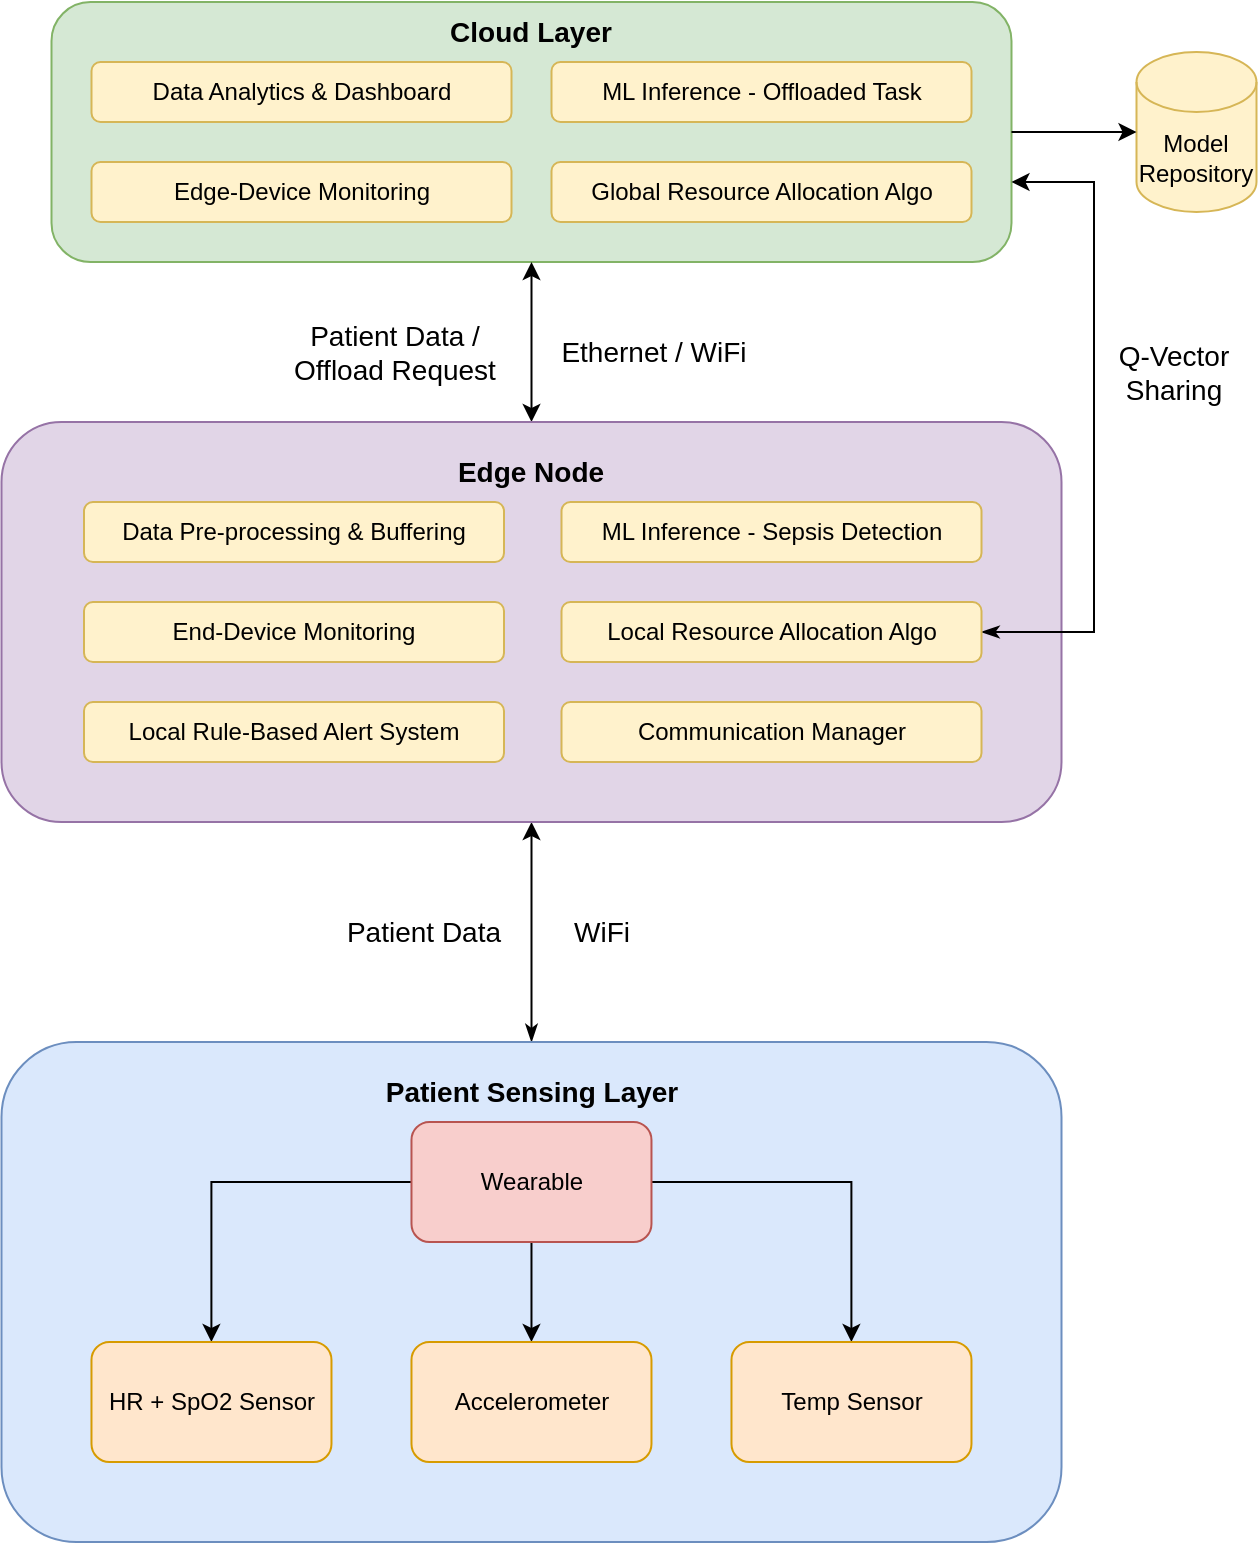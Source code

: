 <mxfile version="28.0.7">
  <diagram name="Page-1" id="V6R9hM_ueMyfMaKfH4C2">
    <mxGraphModel dx="1733" dy="1100" grid="1" gridSize="10" guides="1" tooltips="1" connect="1" arrows="1" fold="1" page="1" pageScale="1" pageWidth="850" pageHeight="1100" math="0" shadow="0">
      <root>
        <mxCell id="0" />
        <mxCell id="1" parent="0" />
        <mxCell id="vu8GZ5g0eEWh89rgobDa-30" style="edgeStyle=orthogonalEdgeStyle;rounded=0;orthogonalLoop=1;jettySize=auto;html=1;entryX=0.5;entryY=1;entryDx=0;entryDy=0;startArrow=classicThin;startFill=1;" edge="1" parent="1" source="vu8GZ5g0eEWh89rgobDa-1" target="vu8GZ5g0eEWh89rgobDa-13">
          <mxGeometry relative="1" as="geometry" />
        </mxCell>
        <mxCell id="vu8GZ5g0eEWh89rgobDa-1" value="" style="rounded=1;whiteSpace=wrap;html=1;fillColor=#dae8fc;strokeColor=#6c8ebf;" vertex="1" parent="1">
          <mxGeometry x="173.75" y="560" width="530" height="250" as="geometry" />
        </mxCell>
        <mxCell id="vu8GZ5g0eEWh89rgobDa-4" value="" style="edgeStyle=orthogonalEdgeStyle;rounded=0;orthogonalLoop=1;jettySize=auto;html=1;" edge="1" parent="1" source="vu8GZ5g0eEWh89rgobDa-2" target="vu8GZ5g0eEWh89rgobDa-3">
          <mxGeometry relative="1" as="geometry" />
        </mxCell>
        <mxCell id="vu8GZ5g0eEWh89rgobDa-7" value="" style="edgeStyle=orthogonalEdgeStyle;rounded=0;orthogonalLoop=1;jettySize=auto;html=1;" edge="1" parent="1" source="vu8GZ5g0eEWh89rgobDa-2" target="vu8GZ5g0eEWh89rgobDa-6">
          <mxGeometry relative="1" as="geometry" />
        </mxCell>
        <mxCell id="vu8GZ5g0eEWh89rgobDa-9" value="" style="edgeStyle=orthogonalEdgeStyle;rounded=0;orthogonalLoop=1;jettySize=auto;html=1;" edge="1" parent="1" source="vu8GZ5g0eEWh89rgobDa-2" target="vu8GZ5g0eEWh89rgobDa-8">
          <mxGeometry relative="1" as="geometry" />
        </mxCell>
        <mxCell id="vu8GZ5g0eEWh89rgobDa-2" value="Wearable" style="rounded=1;whiteSpace=wrap;html=1;fillColor=#f8cecc;strokeColor=#b85450;" vertex="1" parent="1">
          <mxGeometry x="378.74" y="600" width="120" height="60" as="geometry" />
        </mxCell>
        <mxCell id="vu8GZ5g0eEWh89rgobDa-3" value="HR + SpO2 Sensor" style="whiteSpace=wrap;html=1;rounded=1;fillColor=#ffe6cc;strokeColor=#d79b00;" vertex="1" parent="1">
          <mxGeometry x="218.74" y="710" width="120" height="60" as="geometry" />
        </mxCell>
        <mxCell id="vu8GZ5g0eEWh89rgobDa-6" value="Accelerometer " style="whiteSpace=wrap;html=1;rounded=1;fillColor=#ffe6cc;strokeColor=#d79b00;" vertex="1" parent="1">
          <mxGeometry x="378.74" y="710" width="120" height="60" as="geometry" />
        </mxCell>
        <mxCell id="vu8GZ5g0eEWh89rgobDa-8" value="Temp Sensor" style="whiteSpace=wrap;html=1;rounded=1;fillColor=#ffe6cc;strokeColor=#d79b00;" vertex="1" parent="1">
          <mxGeometry x="538.74" y="710" width="120" height="60" as="geometry" />
        </mxCell>
        <mxCell id="vu8GZ5g0eEWh89rgobDa-10" value="&lt;font style=&quot;font-size: 14px;&quot;&gt;&lt;b&gt;Patient Sensing Layer&lt;/b&gt;&lt;/font&gt;" style="text;html=1;align=center;verticalAlign=middle;whiteSpace=wrap;rounded=0;" vertex="1" parent="1">
          <mxGeometry x="361.87" y="570" width="153.75" height="30" as="geometry" />
        </mxCell>
        <mxCell id="vu8GZ5g0eEWh89rgobDa-26" value="&lt;font style=&quot;font-size: 14px;&quot;&gt;WiFi&lt;/font&gt;" style="text;html=1;align=center;verticalAlign=middle;whiteSpace=wrap;rounded=0;" vertex="1" parent="1">
          <mxGeometry x="443.75" y="490" width="60" height="30" as="geometry" />
        </mxCell>
        <mxCell id="vu8GZ5g0eEWh89rgobDa-31" value="" style="rounded=1;whiteSpace=wrap;html=1;fillColor=#d5e8d4;strokeColor=#82b366;" vertex="1" parent="1">
          <mxGeometry x="198.75" y="40" width="480" height="130" as="geometry" />
        </mxCell>
        <mxCell id="vu8GZ5g0eEWh89rgobDa-32" value="&lt;b&gt;&lt;font style=&quot;font-size: 14px;&quot;&gt;Cloud Layer&lt;/font&gt;&lt;/b&gt;" style="text;html=1;align=center;verticalAlign=middle;whiteSpace=wrap;rounded=0;" vertex="1" parent="1">
          <mxGeometry x="396.25" y="40" width="85" height="30" as="geometry" />
        </mxCell>
        <mxCell id="vu8GZ5g0eEWh89rgobDa-34" value="ML Inference - Offloaded Task" style="rounded=1;whiteSpace=wrap;html=1;fillColor=#fff2cc;strokeColor=#d6b656;" vertex="1" parent="1">
          <mxGeometry x="448.75" y="70" width="210" height="30" as="geometry" />
        </mxCell>
        <mxCell id="vu8GZ5g0eEWh89rgobDa-35" value="Data Analytics &amp;amp; Dashboard" style="rounded=1;whiteSpace=wrap;html=1;fillColor=#fff2cc;strokeColor=#d6b656;" vertex="1" parent="1">
          <mxGeometry x="218.75" y="70" width="210" height="30" as="geometry" />
        </mxCell>
        <mxCell id="vu8GZ5g0eEWh89rgobDa-36" value="Edge-Device Monitoring" style="rounded=1;whiteSpace=wrap;html=1;fillColor=#fff2cc;strokeColor=#d6b656;" vertex="1" parent="1">
          <mxGeometry x="218.75" y="120" width="210" height="30" as="geometry" />
        </mxCell>
        <mxCell id="vu8GZ5g0eEWh89rgobDa-37" value="Global Resource Allocation Algo" style="rounded=1;whiteSpace=wrap;html=1;fillColor=#fff2cc;strokeColor=#d6b656;" vertex="1" parent="1">
          <mxGeometry x="448.75" y="120" width="210" height="30" as="geometry" />
        </mxCell>
        <mxCell id="vu8GZ5g0eEWh89rgobDa-38" style="edgeStyle=orthogonalEdgeStyle;rounded=0;orthogonalLoop=1;jettySize=auto;html=1;entryX=0.5;entryY=1;entryDx=0;entryDy=0;startArrow=classic;startFill=1;" edge="1" parent="1" source="vu8GZ5g0eEWh89rgobDa-13" target="vu8GZ5g0eEWh89rgobDa-31">
          <mxGeometry relative="1" as="geometry" />
        </mxCell>
        <mxCell id="vu8GZ5g0eEWh89rgobDa-39" value="&lt;font style=&quot;font-size: 14px;&quot;&gt;Ethernet / WiFi&lt;/font&gt;" style="text;html=1;align=center;verticalAlign=middle;whiteSpace=wrap;rounded=0;" vertex="1" parent="1">
          <mxGeometry x="450" y="200" width="100" height="30" as="geometry" />
        </mxCell>
        <mxCell id="vu8GZ5g0eEWh89rgobDa-41" value="&lt;font style=&quot;font-size: 14px;&quot;&gt;Patient Data&lt;/font&gt;" style="text;html=1;align=center;verticalAlign=middle;whiteSpace=wrap;rounded=0;" vertex="1" parent="1">
          <mxGeometry x="345" y="490" width="80" height="30" as="geometry" />
        </mxCell>
        <mxCell id="vu8GZ5g0eEWh89rgobDa-13" value="" style="rounded=1;whiteSpace=wrap;html=1;fillColor=#e1d5e7;strokeColor=#9673a6;" vertex="1" parent="1">
          <mxGeometry x="173.75" y="250" width="530" height="200" as="geometry" />
        </mxCell>
        <mxCell id="vu8GZ5g0eEWh89rgobDa-14" value="&lt;b&gt;&lt;font style=&quot;font-size: 14px;&quot;&gt;Edge Node&lt;/font&gt;&lt;/b&gt;" style="text;html=1;align=center;verticalAlign=middle;whiteSpace=wrap;rounded=0;" vertex="1" parent="1">
          <mxGeometry x="386.24" y="260" width="105" height="30" as="geometry" />
        </mxCell>
        <mxCell id="vu8GZ5g0eEWh89rgobDa-15" value="ML Inference - Sepsis Detection" style="rounded=1;whiteSpace=wrap;html=1;fillColor=#fff2cc;strokeColor=#d6b656;" vertex="1" parent="1">
          <mxGeometry x="453.75" y="290" width="210" height="30" as="geometry" />
        </mxCell>
        <mxCell id="vu8GZ5g0eEWh89rgobDa-16" value="Data Pre-processing &amp;amp; Buffering" style="rounded=1;whiteSpace=wrap;html=1;fillColor=#fff2cc;strokeColor=#d6b656;" vertex="1" parent="1">
          <mxGeometry x="215" y="290" width="210" height="30" as="geometry" />
        </mxCell>
        <mxCell id="vu8GZ5g0eEWh89rgobDa-17" value="End-Device Monitoring" style="rounded=1;whiteSpace=wrap;html=1;fillColor=#fff2cc;strokeColor=#d6b656;" vertex="1" parent="1">
          <mxGeometry x="215" y="340" width="210" height="30" as="geometry" />
        </mxCell>
        <mxCell id="vu8GZ5g0eEWh89rgobDa-42" style="edgeStyle=orthogonalEdgeStyle;rounded=0;orthogonalLoop=1;jettySize=auto;html=1;exitX=1;exitY=0.5;exitDx=0;exitDy=0;startArrow=classicThin;startFill=1;" edge="1" parent="1" source="vu8GZ5g0eEWh89rgobDa-18" target="vu8GZ5g0eEWh89rgobDa-31">
          <mxGeometry relative="1" as="geometry">
            <Array as="points">
              <mxPoint x="720" y="355" />
              <mxPoint x="720" y="130" />
            </Array>
          </mxGeometry>
        </mxCell>
        <mxCell id="vu8GZ5g0eEWh89rgobDa-18" value="Local Resource Allocation Algo" style="rounded=1;whiteSpace=wrap;html=1;fillColor=#fff2cc;strokeColor=#d6b656;" vertex="1" parent="1">
          <mxGeometry x="453.75" y="340" width="210" height="30" as="geometry" />
        </mxCell>
        <mxCell id="vu8GZ5g0eEWh89rgobDa-19" value="Local Rule-Based Alert System" style="rounded=1;whiteSpace=wrap;html=1;fillColor=#fff2cc;strokeColor=#d6b656;" vertex="1" parent="1">
          <mxGeometry x="215" y="390" width="210" height="30" as="geometry" />
        </mxCell>
        <mxCell id="vu8GZ5g0eEWh89rgobDa-20" value="Communication Manager" style="rounded=1;whiteSpace=wrap;html=1;fillColor=#fff2cc;strokeColor=#d6b656;" vertex="1" parent="1">
          <mxGeometry x="453.75" y="390" width="210" height="30" as="geometry" />
        </mxCell>
        <mxCell id="vu8GZ5g0eEWh89rgobDa-43" value="&lt;font style=&quot;font-size: 14px;&quot;&gt;Q-Vector Sharing&lt;/font&gt;" style="text;html=1;align=center;verticalAlign=middle;whiteSpace=wrap;rounded=0;" vertex="1" parent="1">
          <mxGeometry x="730" y="210" width="60" height="30" as="geometry" />
        </mxCell>
        <mxCell id="vu8GZ5g0eEWh89rgobDa-44" value="Model Repository" style="shape=cylinder3;whiteSpace=wrap;html=1;boundedLbl=1;backgroundOutline=1;size=15;fillColor=#fff2cc;strokeColor=#d6b656;" vertex="1" parent="1">
          <mxGeometry x="741.25" y="65" width="60" height="80" as="geometry" />
        </mxCell>
        <mxCell id="vu8GZ5g0eEWh89rgobDa-45" style="edgeStyle=orthogonalEdgeStyle;rounded=0;orthogonalLoop=1;jettySize=auto;html=1;entryX=0;entryY=0.5;entryDx=0;entryDy=0;entryPerimeter=0;" edge="1" parent="1" source="vu8GZ5g0eEWh89rgobDa-31" target="vu8GZ5g0eEWh89rgobDa-44">
          <mxGeometry relative="1" as="geometry" />
        </mxCell>
        <mxCell id="vu8GZ5g0eEWh89rgobDa-46" value="&lt;font style=&quot;font-size: 14px;&quot;&gt;Patient Data / Offload Request&lt;/font&gt;" style="text;html=1;align=center;verticalAlign=middle;whiteSpace=wrap;rounded=0;" vertex="1" parent="1">
          <mxGeometry x="316" y="200" width="108.75" height="30" as="geometry" />
        </mxCell>
      </root>
    </mxGraphModel>
  </diagram>
</mxfile>
